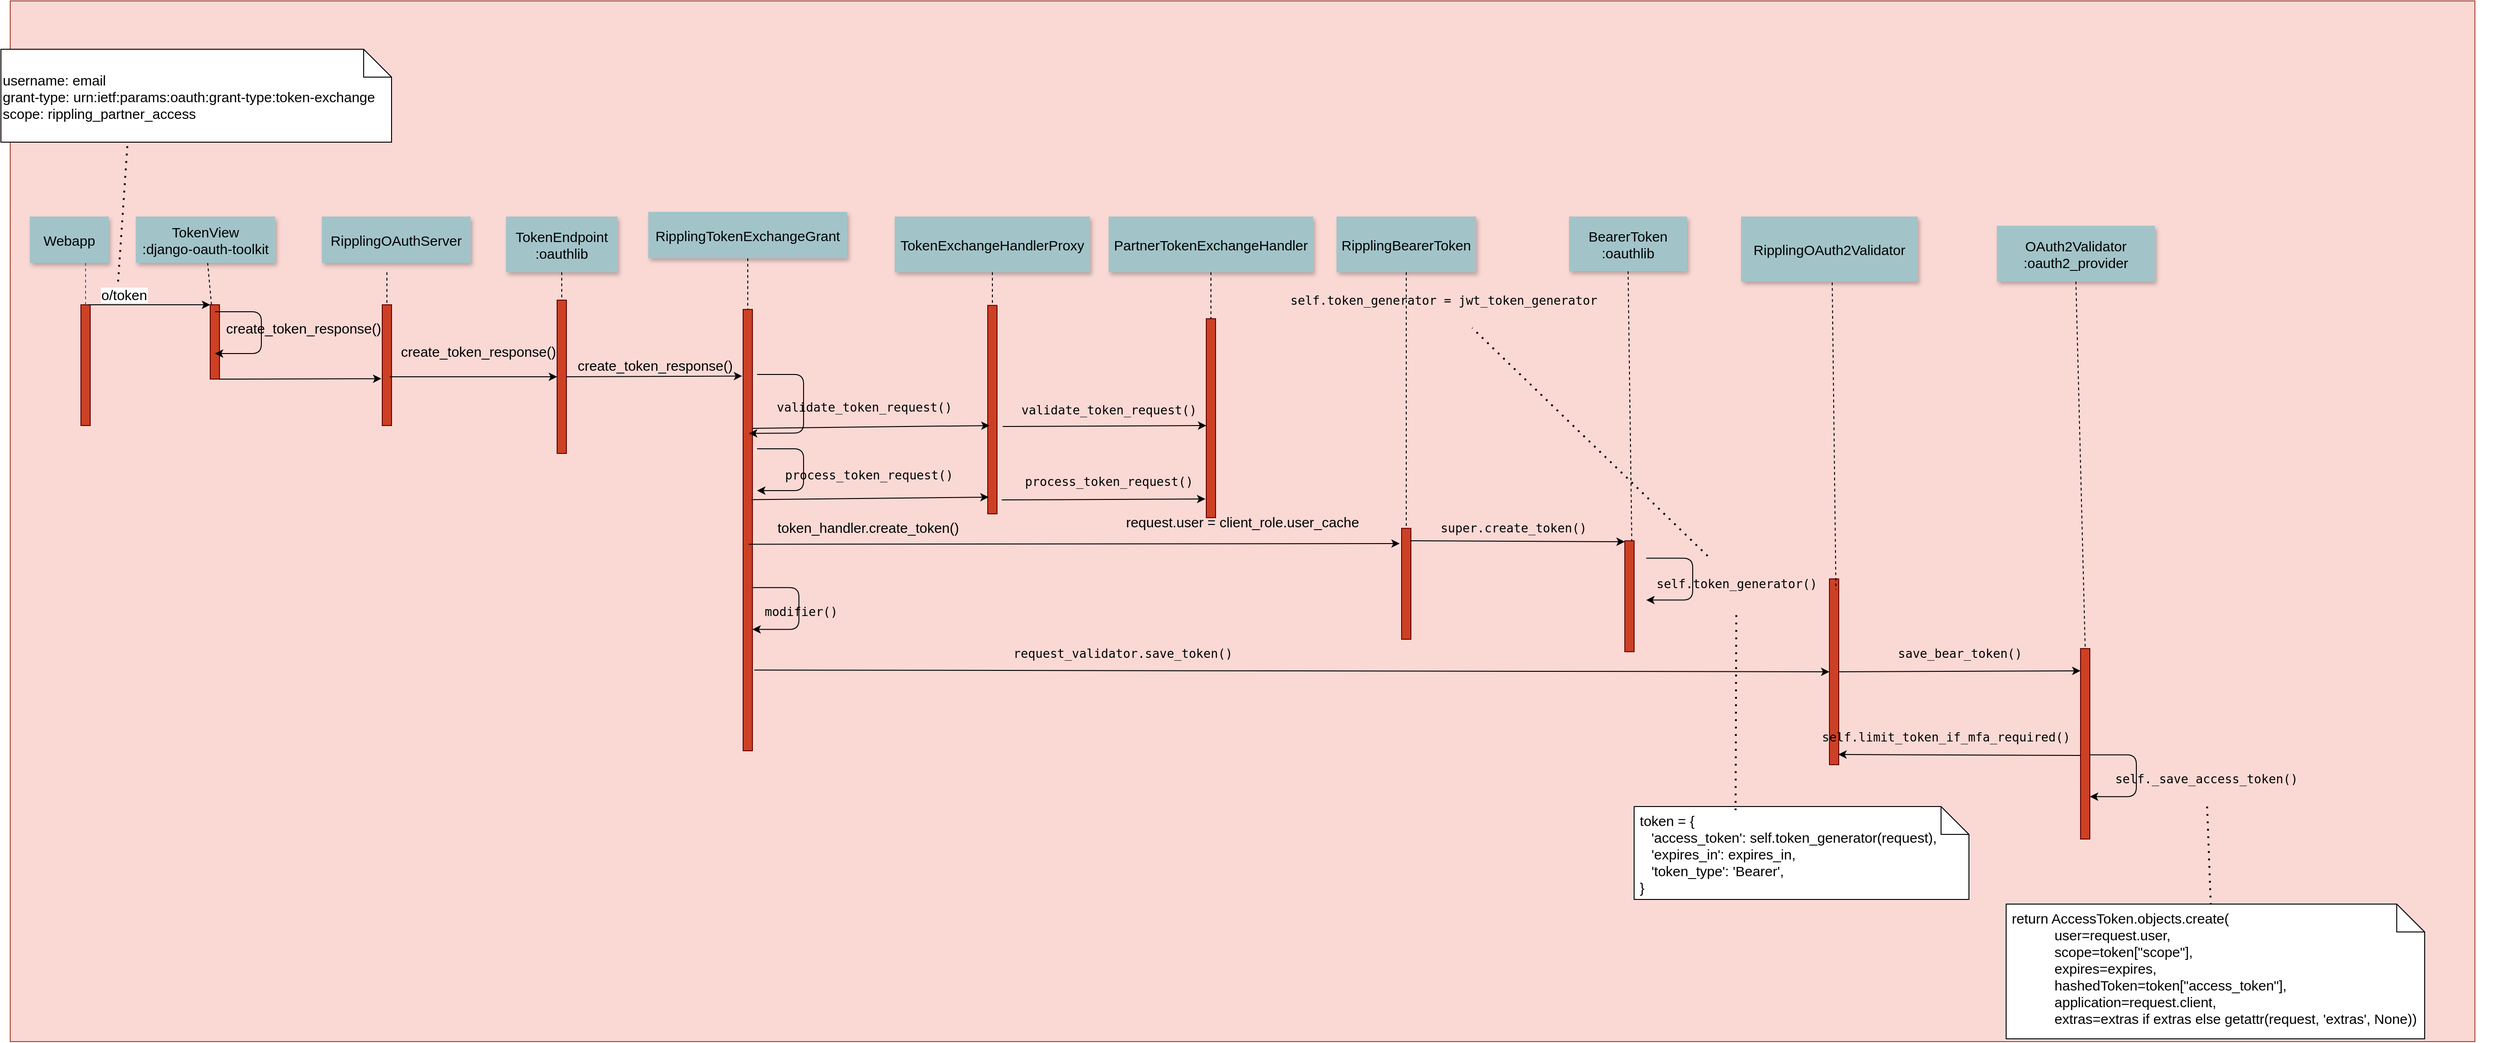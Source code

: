 <mxfile version="24.7.14">
  <diagram name="Page-1" id="9361dd3d-8414-5efd-6122-117bd74ce7a7">
    <mxGraphModel dx="1492" dy="977" grid="1" gridSize="10" guides="1" tooltips="1" connect="1" arrows="1" fold="1" page="0" pageScale="1.5" pageWidth="826" pageHeight="1169" background="none" math="0" shadow="0">
      <root>
        <mxCell id="0" />
        <mxCell id="1" parent="0" />
        <mxCell id="69" value="request.user = client_role.user_cache" style="fillColor=#fad9d5;strokeColor=#ae4132;fontSize=15;" parent="1" vertex="1">
          <mxGeometry x="-186" y="-152" width="2650" height="1120" as="geometry" />
        </mxCell>
        <mxCell id="2" value="" style="fillColor=#CC4125;strokeColor=#660000;fontSize=15;" parent="1" vertex="1">
          <mxGeometry x="-110" y="175" width="10" height="130" as="geometry" />
        </mxCell>
        <mxCell id="3" value="o/token" style="edgeStyle=none;verticalLabelPosition=top;verticalAlign=bottom;labelPosition=left;align=right;fontSize=15;entryX=0;entryY=0;entryDx=0;entryDy=0;exitX=0.75;exitY=0;exitDx=0;exitDy=0;" parent="1" edge="1" target="6" source="2">
          <mxGeometry width="100" height="100" as="geometry">
            <mxPoint x="-110" y="175" as="sourcePoint" />
            <mxPoint x="40" y="180" as="targetPoint" />
            <mxPoint as="offset" />
          </mxGeometry>
        </mxCell>
        <mxCell id="4" value="Webapp" style="shadow=1;fillColor=#A2C4C9;strokeColor=none;fontSize=15;" parent="1" vertex="1">
          <mxGeometry x="-165" y="80" width="85" height="50" as="geometry" />
        </mxCell>
        <mxCell id="6" value="" style="fillColor=#CC4125;strokeColor=#660000;fontSize=15;" parent="1" vertex="1">
          <mxGeometry x="29" y="175" width="10" height="80" as="geometry" />
        </mxCell>
        <mxCell id="7" value="TokenView&#xa;:django-oauth-toolkit" style="shadow=1;fillColor=#A2C4C9;strokeColor=none;fontSize=15;" parent="1" vertex="1">
          <mxGeometry x="-51" y="80" width="150" height="50" as="geometry" />
        </mxCell>
        <mxCell id="8" value="" style="edgeStyle=none;endArrow=none;dashed=1;fontSize=15;" parent="1" source="7" target="6" edge="1">
          <mxGeometry x="272.335" y="165" width="100" height="100" as="geometry">
            <mxPoint x="16.259" y="135" as="sourcePoint" />
            <mxPoint x="16.576" y="190" as="targetPoint" />
          </mxGeometry>
        </mxCell>
        <mxCell id="15" value="RipplingOAuthServer" style="shadow=1;fillColor=#A2C4C9;strokeColor=none;fontSize=15;" parent="1" vertex="1">
          <mxGeometry x="149" y="80" width="160" height="50" as="geometry" />
        </mxCell>
        <mxCell id="21" value="" style="fillColor=#CC4125;strokeColor=#660000;fontSize=15;" parent="1" vertex="1">
          <mxGeometry x="402" y="170" width="10" height="165" as="geometry" />
        </mxCell>
        <mxCell id="22" value="TokenEndpoint&#xa;:oauthlib" style="shadow=1;fillColor=#A2C4C9;strokeColor=none;fontSize=15;" parent="1" vertex="1">
          <mxGeometry x="347" y="80" width="120" height="60" as="geometry" />
        </mxCell>
        <mxCell id="23" value="" style="edgeStyle=none;endArrow=none;dashed=1;fontSize=15;" parent="1" source="22" target="21" edge="1">
          <mxGeometry x="614.488" y="175.0" width="100" height="100" as="geometry">
            <mxPoint x="301.653" y="135" as="sourcePoint" />
            <mxPoint x="301.653" y="285" as="targetPoint" />
          </mxGeometry>
        </mxCell>
        <mxCell id="24" value="RipplingTokenExchangeGrant" style="shadow=1;fillColor=#A2C4C9;strokeColor=none;fontSize=15;" parent="1" vertex="1">
          <mxGeometry x="500" y="75" width="214" height="50" as="geometry" />
        </mxCell>
        <mxCell id="25" value="" style="edgeStyle=none;endArrow=none;dashed=1;fontSize=15;" parent="1" source="24" target="26" edge="1">
          <mxGeometry x="727.335" y="165" width="100" height="100" as="geometry">
            <mxPoint x="359.259" y="130" as="sourcePoint" />
            <mxPoint x="359.576" y="185" as="targetPoint" />
          </mxGeometry>
        </mxCell>
        <mxCell id="26" value="" style="fillColor=#CC4125;strokeColor=#660000;fontSize=15;" parent="1" vertex="1">
          <mxGeometry x="602" y="180" width="10" height="475" as="geometry" />
        </mxCell>
        <mxCell id="30" value="TokenExchangeHandlerProxy" style="shadow=1;fillColor=#A2C4C9;strokeColor=none;fontSize=15;" parent="1" vertex="1">
          <mxGeometry x="765" y="80" width="210" height="60" as="geometry" />
        </mxCell>
        <mxCell id="33" value="" style="edgeStyle=elbowEdgeStyle;elbow=horizontal;endArrow=none;dashed=1;fillColor=#1ba1e2;strokeColor=#006EAF;fontSize=15;" parent="1" source="4" target="2" edge="1">
          <mxGeometry x="230.0" y="310" width="100" height="100" as="geometry">
            <mxPoint x="-80" y="435" as="sourcePoint" />
            <mxPoint x="20" y="335" as="targetPoint" />
          </mxGeometry>
        </mxCell>
        <mxCell id="49" value="" style="fillColor=#CC4125;strokeColor=#660000;fontSize=15;" parent="1" vertex="1">
          <mxGeometry x="865" y="175.67" width="10" height="224.33" as="geometry" />
        </mxCell>
        <mxCell id="50" value="" style="edgeStyle=none;endArrow=none;dashed=1;fontSize=15;" parent="1" source="30" target="49" edge="1">
          <mxGeometry x="956.571" y="205" width="100" height="100" as="geometry">
            <mxPoint x="506.736" y="170" as="sourcePoint" />
            <mxPoint x="506.736" y="349.394" as="targetPoint" />
          </mxGeometry>
        </mxCell>
        <mxCell id="52" value="" style="edgeStyle=none;endArrow=none;dashed=1;fontSize=15;exitX=0.5;exitY=1;exitDx=0;exitDy=0;" parent="1" source="W7PPBAMyW4U-8BtLyTJV-120" target="48" edge="1">
          <mxGeometry x="376.571" y="339.697" width="100" height="100" as="geometry">
            <mxPoint x="490.736" y="297.847" as="sourcePoint" />
            <mxPoint x="490.736" y="477.241" as="targetPoint" />
          </mxGeometry>
        </mxCell>
        <mxCell id="58" value="" style="fillColor=#CC4125;strokeColor=#660000;fontSize=15;" parent="1" vertex="1">
          <mxGeometry x="1100" y="190" width="10" height="214.14" as="geometry" />
        </mxCell>
        <mxCell id="64" value="PartnerTokenExchangeHandler" style="shadow=1;fillColor=#A2C4C9;strokeColor=none;fontSize=15;" parent="1" vertex="1">
          <mxGeometry x="995" y="80" width="220" height="60" as="geometry" />
        </mxCell>
        <mxCell id="65" value="" style="edgeStyle=none;endArrow=none;dashed=1;fontSize=15;" parent="1" source="64" target="58" edge="1">
          <mxGeometry x="1174.071" y="210" width="100" height="100" as="geometry">
            <mxPoint x="657.5" y="135" as="sourcePoint" />
            <mxPoint x="657.5" y="465" as="targetPoint" />
          </mxGeometry>
        </mxCell>
        <mxCell id="78" value="token_handler.create_token()" style="text;align=left;fontSize=15;" parent="1" vertex="1">
          <mxGeometry x="637" y="399.66" width="140" height="29.34" as="geometry" />
        </mxCell>
        <mxCell id="W7PPBAMyW4U-8BtLyTJV-101" value="" style="edgeStyle=none;endArrow=none;dashed=1;fontSize=15;" edge="1" parent="1" source="17">
          <mxGeometry x="614.488" y="175.0" width="100" height="100" as="geometry">
            <mxPoint x="218.5" y="130" as="sourcePoint" />
            <mxPoint x="219" y="265" as="targetPoint" />
          </mxGeometry>
        </mxCell>
        <mxCell id="40" value="&#xa;username: email&#xa;grant-type: urn:ietf:params:oauth:grant-type:token-exchange&#xa;scope: rippling_partner_access" style="shape=note;align=left;fontSize=15;verticalAlign=top;" parent="1" vertex="1">
          <mxGeometry x="-196" y="-100" width="420" height="100" as="geometry" />
        </mxCell>
        <mxCell id="W7PPBAMyW4U-8BtLyTJV-106" value="" style="endArrow=none;dashed=1;html=1;dashPattern=1 3;strokeWidth=2;rounded=0;" edge="1" parent="1">
          <mxGeometry width="50" height="50" relative="1" as="geometry">
            <mxPoint x="-70" y="150" as="sourcePoint" />
            <mxPoint x="-60" y="3" as="targetPoint" />
          </mxGeometry>
        </mxCell>
        <mxCell id="W7PPBAMyW4U-8BtLyTJV-109" value="" style="edgeStyle=none;endArrow=none;dashed=1;fontSize=15;" edge="1" parent="1" target="17">
          <mxGeometry x="614.488" y="175.0" width="100" height="100" as="geometry">
            <mxPoint x="219" y="140" as="sourcePoint" />
            <mxPoint x="219" y="265" as="targetPoint" />
          </mxGeometry>
        </mxCell>
        <mxCell id="17" value="" style="fillColor=#CC4125;strokeColor=#660000;fontSize=15;" parent="1" vertex="1">
          <mxGeometry x="214.004" y="175.004" width="10" height="130" as="geometry" />
        </mxCell>
        <mxCell id="W7PPBAMyW4U-8BtLyTJV-112" value="" style="endArrow=classic;html=1;rounded=0;exitX=1;exitY=1;exitDx=0;exitDy=0;entryX=-0.1;entryY=0.612;entryDx=0;entryDy=0;entryPerimeter=0;" edge="1" parent="1" source="6" target="17">
          <mxGeometry width="50" height="50" relative="1" as="geometry">
            <mxPoint x="79" y="300" as="sourcePoint" />
            <mxPoint x="180" y="255" as="targetPoint" />
          </mxGeometry>
        </mxCell>
        <mxCell id="W7PPBAMyW4U-8BtLyTJV-113" value="" style="endArrow=classic;html=1;rounded=0;exitX=0.8;exitY=0.596;exitDx=0;exitDy=0;entryX=0;entryY=0.5;entryDx=0;entryDy=0;exitPerimeter=0;" edge="1" parent="1" source="17" target="21">
          <mxGeometry width="50" height="50" relative="1" as="geometry">
            <mxPoint x="255" y="254" as="sourcePoint" />
            <mxPoint x="430" y="250" as="targetPoint" />
          </mxGeometry>
        </mxCell>
        <mxCell id="W7PPBAMyW4U-8BtLyTJV-116" value="&lt;pre style=&quot;color: rgb(255, 255, 255); text-align: right;&quot;&gt;&lt;font color=&quot;#000000&quot; face=&quot;Helvetica&quot;&gt;&lt;span style=&quot;font-size: 15px; white-space-collapse: collapse;&quot;&gt;create_token_response()&lt;/span&gt;&lt;/font&gt;&lt;/pre&gt;" style="text;html=1;align=center;verticalAlign=middle;resizable=0;points=[];autosize=1;strokeColor=none;fillColor=none;" vertex="1" parent="1">
          <mxGeometry x="222" y="195" width="190" height="60" as="geometry" />
        </mxCell>
        <mxCell id="W7PPBAMyW4U-8BtLyTJV-118" value="" style="endArrow=classic;html=1;rounded=0;exitX=1;exitY=0.5;exitDx=0;exitDy=0;entryX=-0.1;entryY=0.151;entryDx=0;entryDy=0;entryPerimeter=0;" edge="1" parent="1" source="21" target="26">
          <mxGeometry width="50" height="50" relative="1" as="geometry">
            <mxPoint x="515" y="253" as="sourcePoint" />
            <mxPoint x="530" y="252" as="targetPoint" />
          </mxGeometry>
        </mxCell>
        <mxCell id="W7PPBAMyW4U-8BtLyTJV-119" value="&lt;pre style=&quot;color: rgb(255, 255, 255); text-align: right;&quot;&gt;&lt;font color=&quot;#000000&quot; face=&quot;Helvetica&quot;&gt;&lt;span style=&quot;font-size: 15px; white-space-collapse: collapse;&quot;&gt;create_token_response()&lt;/span&gt;&lt;/font&gt;&lt;/pre&gt;" style="text;html=1;align=center;verticalAlign=middle;resizable=0;points=[];autosize=1;strokeColor=none;fillColor=none;" vertex="1" parent="1">
          <mxGeometry x="412" y="210" width="190" height="60" as="geometry" />
        </mxCell>
        <mxCell id="W7PPBAMyW4U-8BtLyTJV-120" value="RipplingBearerToken" style="shadow=1;fillColor=#A2C4C9;strokeColor=none;fontSize=15;" vertex="1" parent="1">
          <mxGeometry x="1240" y="80.0" width="150" height="60" as="geometry" />
        </mxCell>
        <mxCell id="W7PPBAMyW4U-8BtLyTJV-121" value="&lt;pre style=&quot;color: rgb(255, 255, 255); text-align: right;&quot;&gt;&lt;font color=&quot;#000000&quot; face=&quot;Helvetica&quot;&gt;&lt;span style=&quot;font-size: 15px; white-space-collapse: collapse;&quot;&gt;create_token_response()&lt;/span&gt;&lt;/font&gt;&lt;/pre&gt;" style="text;html=1;align=center;verticalAlign=middle;resizable=0;points=[];autosize=1;strokeColor=none;fillColor=none;" vertex="1" parent="1">
          <mxGeometry x="34" y="170" width="190" height="60" as="geometry" />
        </mxCell>
        <mxCell id="W7PPBAMyW4U-8BtLyTJV-123" value="" style="edgeStyle=none;verticalLabelPosition=top;verticalAlign=bottom;labelPosition=left;align=right;fontSize=15;exitX=0.75;exitY=0;exitDx=0;exitDy=0;entryX=0.625;entryY=0.281;entryDx=0;entryDy=0;entryPerimeter=0;" edge="1" parent="1" target="26">
          <mxGeometry x="110" y="49.5" width="100" height="100" as="geometry">
            <mxPoint x="617" y="250" as="sourcePoint" />
            <mxPoint x="617" y="295" as="targetPoint" />
            <Array as="points">
              <mxPoint x="667" y="250" />
              <mxPoint x="667" y="313" />
            </Array>
          </mxGeometry>
        </mxCell>
        <mxCell id="W7PPBAMyW4U-8BtLyTJV-124" value="" style="edgeStyle=none;verticalLabelPosition=top;verticalAlign=bottom;labelPosition=left;align=right;fontSize=15;exitX=0.75;exitY=0;exitDx=0;exitDy=0;entryX=1;entryY=0.75;entryDx=0;entryDy=0;" edge="1" parent="1">
          <mxGeometry x="110" y="49.5" width="100" height="100" as="geometry">
            <mxPoint x="34" y="182.5" as="sourcePoint" />
            <mxPoint x="34" y="227.5" as="targetPoint" />
            <Array as="points">
              <mxPoint x="84" y="182.5" />
              <mxPoint x="84" y="227.5" />
            </Array>
          </mxGeometry>
        </mxCell>
        <mxCell id="W7PPBAMyW4U-8BtLyTJV-125" value="&lt;div style=&quot;&quot;&gt;&lt;pre style=&quot;font-family: &amp;quot;JetBrains Mono&amp;quot;, monospace; font-size: 9.8pt;&quot;&gt;validate_token_request()&lt;/pre&gt;&lt;/div&gt;" style="text;html=1;align=center;verticalAlign=middle;resizable=0;points=[];autosize=1;strokeColor=none;fillColor=none;" vertex="1" parent="1">
          <mxGeometry x="627" y="255.0" width="210" height="60" as="geometry" />
        </mxCell>
        <mxCell id="W7PPBAMyW4U-8BtLyTJV-126" value="&lt;div style=&quot;&quot;&gt;&lt;pre style=&quot;font-family: &amp;quot;JetBrains Mono&amp;quot;, monospace; font-size: 9.8pt;&quot;&gt;process_token_request()&lt;/pre&gt;&lt;/div&gt;" style="text;html=1;align=center;verticalAlign=middle;resizable=0;points=[];autosize=1;strokeColor=none;fillColor=none;" vertex="1" parent="1">
          <mxGeometry x="637" y="327.5" width="200" height="60" as="geometry" />
        </mxCell>
        <mxCell id="W7PPBAMyW4U-8BtLyTJV-127" value="" style="edgeStyle=none;verticalLabelPosition=top;verticalAlign=bottom;labelPosition=left;align=right;fontSize=15;exitX=0.75;exitY=0;exitDx=0;exitDy=0;entryX=1;entryY=0.75;entryDx=0;entryDy=0;" edge="1" parent="1">
          <mxGeometry x="110" y="49.5" width="100" height="100" as="geometry">
            <mxPoint x="617" y="330" as="sourcePoint" />
            <mxPoint x="617" y="375" as="targetPoint" />
            <Array as="points">
              <mxPoint x="667" y="330" />
              <mxPoint x="667" y="375" />
            </Array>
          </mxGeometry>
        </mxCell>
        <mxCell id="W7PPBAMyW4U-8BtLyTJV-130" value="" style="endArrow=classic;html=1;rounded=0;exitX=0.9;exitY=0.431;exitDx=0;exitDy=0;exitPerimeter=0;entryX=0.1;entryY=0.92;entryDx=0;entryDy=0;entryPerimeter=0;" edge="1" parent="1" source="26" target="49">
          <mxGeometry width="50" height="50" relative="1" as="geometry">
            <mxPoint x="716" y="386" as="sourcePoint" />
            <mxPoint x="860" y="385" as="targetPoint" />
          </mxGeometry>
        </mxCell>
        <mxCell id="W7PPBAMyW4U-8BtLyTJV-132" value="" style="endArrow=classic;html=1;rounded=0;entryX=-0.1;entryY=0.906;entryDx=0;entryDy=0;entryPerimeter=0;" edge="1" parent="1" target="58">
          <mxGeometry width="50" height="50" relative="1" as="geometry">
            <mxPoint x="880" y="385" as="sourcePoint" />
            <mxPoint x="1135" y="385" as="targetPoint" />
          </mxGeometry>
        </mxCell>
        <mxCell id="W7PPBAMyW4U-8BtLyTJV-133" value="&lt;div style=&quot;&quot;&gt;&lt;pre style=&quot;font-family: &amp;quot;JetBrains Mono&amp;quot;, monospace; font-size: 9.8pt;&quot;&gt;process_token_request()&lt;/pre&gt;&lt;/div&gt;" style="text;html=1;align=center;verticalAlign=middle;resizable=0;points=[];autosize=1;strokeColor=none;fillColor=none;" vertex="1" parent="1">
          <mxGeometry x="895" y="335" width="200" height="60" as="geometry" />
        </mxCell>
        <mxCell id="48" value="" style="fillColor=#CC4125;strokeColor=#660000;fontSize=15;" parent="1" vertex="1">
          <mxGeometry x="1310" y="415.62" width="10" height="119.38" as="geometry" />
        </mxCell>
        <mxCell id="W7PPBAMyW4U-8BtLyTJV-139" value="&lt;div style=&quot;&quot;&gt;&lt;pre style=&quot;font-family: &amp;quot;JetBrains Mono&amp;quot;, monospace; font-size: 9.8pt;&quot;&gt;super.create_token()&lt;/pre&gt;&lt;/div&gt;" style="text;html=1;align=center;verticalAlign=middle;resizable=0;points=[];autosize=1;strokeColor=none;fillColor=none;" vertex="1" parent="1">
          <mxGeometry x="1340" y="385.31" width="180" height="60" as="geometry" />
        </mxCell>
        <mxCell id="W7PPBAMyW4U-8BtLyTJV-140" value="BearerToken&#xa;:oauthlib" style="shadow=1;fillColor=#A2C4C9;strokeColor=none;fontSize=15;" vertex="1" parent="1">
          <mxGeometry x="1490" y="80" width="127" height="59" as="geometry" />
        </mxCell>
        <mxCell id="W7PPBAMyW4U-8BtLyTJV-141" value="" style="fillColor=#CC4125;strokeColor=#660000;fontSize=15;" vertex="1" parent="1">
          <mxGeometry x="1550" y="429" width="10" height="119.38" as="geometry" />
        </mxCell>
        <mxCell id="W7PPBAMyW4U-8BtLyTJV-142" value="" style="edgeStyle=none;endArrow=none;dashed=1;fontSize=15;exitX=0.5;exitY=1;exitDx=0;exitDy=0;entryX=0.75;entryY=0;entryDx=0;entryDy=0;" edge="1" parent="1" source="W7PPBAMyW4U-8BtLyTJV-140" target="W7PPBAMyW4U-8BtLyTJV-141">
          <mxGeometry x="376.571" y="339.697" width="100" height="100" as="geometry">
            <mxPoint x="1557.5" y="122.15" as="sourcePoint" />
            <mxPoint x="1568" y="413.15" as="targetPoint" />
          </mxGeometry>
        </mxCell>
        <mxCell id="W7PPBAMyW4U-8BtLyTJV-144" value="" style="endArrow=classic;html=1;rounded=0;exitX=0.9;exitY=0.112;exitDx=0;exitDy=0;exitPerimeter=0;" edge="1" parent="1" source="48">
          <mxGeometry width="50" height="50" relative="1" as="geometry">
            <mxPoint x="1360" y="428.15" as="sourcePoint" />
            <mxPoint x="1550" y="430" as="targetPoint" />
          </mxGeometry>
        </mxCell>
        <mxCell id="W7PPBAMyW4U-8BtLyTJV-145" value="" style="edgeStyle=none;verticalLabelPosition=top;verticalAlign=bottom;labelPosition=left;align=right;fontSize=15;exitX=0.75;exitY=0;exitDx=0;exitDy=0;entryX=1;entryY=0.75;entryDx=0;entryDy=0;" edge="1" parent="1">
          <mxGeometry x="110" y="49.5" width="100" height="100" as="geometry">
            <mxPoint x="1573" y="447.81" as="sourcePoint" />
            <mxPoint x="1573" y="492.81" as="targetPoint" />
            <Array as="points">
              <mxPoint x="1623" y="447.81" />
              <mxPoint x="1623" y="492.81" />
            </Array>
          </mxGeometry>
        </mxCell>
        <mxCell id="W7PPBAMyW4U-8BtLyTJV-146" value="&lt;div style=&quot;&quot;&gt;&lt;pre style=&quot;font-family: &amp;quot;JetBrains Mono&amp;quot;, monospace; font-size: 9.8pt;&quot;&gt;&lt;div style=&quot;&quot;&gt;&lt;pre style=&quot;font-family:&#39;JetBrains Mono&#39;,monospace;font-size:9.8pt;&quot;&gt;&lt;pre style=&quot;font-size: 9.8pt; font-family: &amp;quot;JetBrains Mono&amp;quot;, monospace;&quot;&gt;&lt;span style=&quot;&quot;&gt;self&lt;/span&gt;.token_generator()&lt;/pre&gt;&lt;/pre&gt;&lt;/div&gt;&lt;/pre&gt;&lt;/div&gt;" style="text;html=1;align=center;verticalAlign=middle;resizable=0;points=[];autosize=1;strokeColor=none;fillColor=none;labelBackgroundColor=none;fontColor=#000000;" vertex="1" parent="1">
          <mxGeometry x="1570" y="445.31" width="200" height="60" as="geometry" />
        </mxCell>
        <mxCell id="W7PPBAMyW4U-8BtLyTJV-147" value=" token = {&#xa;    &#39;access_token&#39;: self.token_generator(request),&#xa;    &#39;expires_in&#39;: expires_in,&#xa;    &#39;token_type&#39;: &#39;Bearer&#39;,&#xa; }" style="shape=note;align=left;fontSize=15;verticalAlign=top;" vertex="1" parent="1">
          <mxGeometry x="1560" y="715" width="360" height="100" as="geometry" />
        </mxCell>
        <mxCell id="W7PPBAMyW4U-8BtLyTJV-149" value="&lt;div style=&quot;&quot;&gt;&lt;pre style=&quot;font-family: &amp;quot;JetBrains Mono&amp;quot;, monospace; font-size: 9.8pt;&quot;&gt;self.token_generator = jwt_token_generator&lt;/pre&gt;&lt;/div&gt;" style="text;html=1;align=center;verticalAlign=middle;resizable=0;points=[];autosize=1;strokeColor=none;fillColor=none;" vertex="1" parent="1">
          <mxGeometry x="1180" y="140.0" width="350" height="60" as="geometry" />
        </mxCell>
        <mxCell id="W7PPBAMyW4U-8BtLyTJV-150" value="" style="endArrow=none;dashed=1;html=1;dashPattern=1 3;strokeWidth=2;rounded=0;" edge="1" parent="1" source="W7PPBAMyW4U-8BtLyTJV-146" target="W7PPBAMyW4U-8BtLyTJV-149">
          <mxGeometry width="50" height="50" relative="1" as="geometry">
            <mxPoint x="1460" y="580" as="sourcePoint" />
            <mxPoint x="1420" y="168.15" as="targetPoint" />
          </mxGeometry>
        </mxCell>
        <mxCell id="W7PPBAMyW4U-8BtLyTJV-151" value="" style="edgeStyle=none;verticalLabelPosition=top;verticalAlign=bottom;labelPosition=left;align=right;fontSize=15;exitX=0.75;exitY=0;exitDx=0;exitDy=0;entryX=1;entryY=0.75;entryDx=0;entryDy=0;" edge="1" parent="1">
          <mxGeometry x="110" y="49.5" width="100" height="100" as="geometry">
            <mxPoint x="612" y="479.34" as="sourcePoint" />
            <mxPoint x="612" y="524.34" as="targetPoint" />
            <Array as="points">
              <mxPoint x="662" y="479.34" />
              <mxPoint x="662" y="524.34" />
            </Array>
          </mxGeometry>
        </mxCell>
        <mxCell id="W7PPBAMyW4U-8BtLyTJV-152" value="&lt;div style=&quot;&quot;&gt;&lt;pre style=&quot;font-family: &amp;quot;JetBrains Mono&amp;quot;, monospace; font-size: 9.8pt;&quot;&gt;modifier()&lt;/pre&gt;&lt;/div&gt;" style="text;html=1;align=center;verticalAlign=middle;resizable=0;points=[];autosize=1;strokeColor=none;fillColor=none;" vertex="1" parent="1">
          <mxGeometry x="614" y="475.0" width="100" height="60" as="geometry" />
        </mxCell>
        <mxCell id="W7PPBAMyW4U-8BtLyTJV-154" value="&lt;div style=&quot;&quot;&gt;&lt;pre style=&quot;font-family: &amp;quot;JetBrains Mono&amp;quot;, monospace; font-size: 9.8pt;&quot;&gt;request_validator.save_token()&lt;/pre&gt;&lt;/div&gt;" style="text;html=1;align=center;verticalAlign=middle;resizable=0;points=[];autosize=1;strokeColor=none;fillColor=none;" vertex="1" parent="1">
          <mxGeometry x="880" y="520" width="260" height="60" as="geometry" />
        </mxCell>
        <mxCell id="W7PPBAMyW4U-8BtLyTJV-155" value="&lt;div style=&quot;background-color:#1e1f22;color:#bcbec4&quot;&gt;&lt;pre style=&quot;font-family:&#39;JetBrains Mono&#39;,monospace;font-size:9.8pt;&quot;&gt;&lt;br&gt;&lt;/pre&gt;&lt;/div&gt;" style="text;whiteSpace=wrap;html=1;" vertex="1" parent="1">
          <mxGeometry x="1280" y="-30" width="150" height="70" as="geometry" />
        </mxCell>
        <mxCell id="W7PPBAMyW4U-8BtLyTJV-156" value="OAuth2Validator&#xa;:oauth2_provider" style="shadow=1;fillColor=#A2C4C9;strokeColor=none;fontSize=15;" vertex="1" parent="1">
          <mxGeometry x="1950" y="90" width="170" height="60" as="geometry" />
        </mxCell>
        <mxCell id="W7PPBAMyW4U-8BtLyTJV-159" value="" style="endArrow=classic;html=1;rounded=0;entryX=-0.2;entryY=0.137;entryDx=0;entryDy=0;exitX=0.6;exitY=0.532;exitDx=0;exitDy=0;exitPerimeter=0;entryPerimeter=0;" edge="1" parent="1" source="26" target="48">
          <mxGeometry width="50" height="50" relative="1" as="geometry">
            <mxPoint x="610" y="440" as="sourcePoint" />
            <mxPoint x="660" y="390" as="targetPoint" />
          </mxGeometry>
        </mxCell>
        <mxCell id="W7PPBAMyW4U-8BtLyTJV-161" value="" style="endArrow=none;dashed=1;html=1;dashPattern=1 3;strokeWidth=2;rounded=0;exitX=0.303;exitY=0.04;exitDx=0;exitDy=0;exitPerimeter=0;" edge="1" parent="1" source="W7PPBAMyW4U-8BtLyTJV-147" target="W7PPBAMyW4U-8BtLyTJV-146">
          <mxGeometry width="50" height="50" relative="1" as="geometry">
            <mxPoint x="1670" y="700" as="sourcePoint" />
            <mxPoint x="1640" y="520" as="targetPoint" />
          </mxGeometry>
        </mxCell>
        <mxCell id="W7PPBAMyW4U-8BtLyTJV-162" value="" style="endArrow=classic;html=1;rounded=0;exitX=1.2;exitY=0.817;exitDx=0;exitDy=0;exitPerimeter=0;entryX=0;entryY=0.5;entryDx=0;entryDy=0;" edge="1" parent="1" source="26" target="W7PPBAMyW4U-8BtLyTJV-168">
          <mxGeometry width="50" height="50" relative="1" as="geometry">
            <mxPoint x="620" y="580" as="sourcePoint" />
            <mxPoint x="1770" y="560" as="targetPoint" />
          </mxGeometry>
        </mxCell>
        <mxCell id="W7PPBAMyW4U-8BtLyTJV-163" value="" style="fillColor=#CC4125;strokeColor=#660000;fontSize=15;" vertex="1" parent="1">
          <mxGeometry x="2040" y="545" width="10" height="205" as="geometry" />
        </mxCell>
        <mxCell id="W7PPBAMyW4U-8BtLyTJV-164" value="" style="edgeStyle=none;endArrow=none;dashed=1;fontSize=15;exitX=0.5;exitY=1;exitDx=0;exitDy=0;entryX=0.5;entryY=0;entryDx=0;entryDy=0;" edge="1" parent="1" source="W7PPBAMyW4U-8BtLyTJV-156" target="W7PPBAMyW4U-8BtLyTJV-163">
          <mxGeometry x="376.571" y="339.697" width="100" height="100" as="geometry">
            <mxPoint x="2049" y="157.34" as="sourcePoint" />
            <mxPoint x="2049" y="270" as="targetPoint" />
          </mxGeometry>
        </mxCell>
        <mxCell id="W7PPBAMyW4U-8BtLyTJV-168" value="" style="fillColor=#CC4125;strokeColor=#660000;fontSize=15;" vertex="1" parent="1">
          <mxGeometry x="1770" y="470" width="10" height="200" as="geometry" />
        </mxCell>
        <mxCell id="W7PPBAMyW4U-8BtLyTJV-169" value="" style="edgeStyle=none;endArrow=none;dashed=1;fontSize=15;exitX=0.45;exitY=1.017;exitDx=0;exitDy=0;exitPerimeter=0;entryX=0.7;entryY=0.059;entryDx=0;entryDy=0;entryPerimeter=0;" edge="1" parent="1" target="W7PPBAMyW4U-8BtLyTJV-168">
          <mxGeometry x="376.571" y="339.697" width="100" height="100" as="geometry">
            <mxPoint x="1773" y="151.02" as="sourcePoint" />
            <mxPoint x="1785" y="540" as="targetPoint" />
          </mxGeometry>
        </mxCell>
        <mxCell id="W7PPBAMyW4U-8BtLyTJV-171" value="" style="endArrow=classic;html=1;rounded=0;entryX=0;entryY=0.117;entryDx=0;entryDy=0;entryPerimeter=0;" edge="1" parent="1" target="W7PPBAMyW4U-8BtLyTJV-163">
          <mxGeometry width="50" height="50" relative="1" as="geometry">
            <mxPoint x="1780" y="570" as="sourcePoint" />
            <mxPoint x="1830" y="520" as="targetPoint" />
          </mxGeometry>
        </mxCell>
        <mxCell id="W7PPBAMyW4U-8BtLyTJV-174" value="&lt;div style=&quot;&quot;&gt;&lt;pre style=&quot;font-family: &amp;quot;JetBrains Mono&amp;quot;, monospace; font-size: 9.8pt;&quot;&gt;&lt;div style=&quot;&quot;&gt;&lt;pre style=&quot;font-family:&#39;JetBrains Mono&#39;,monospace;font-size:9.8pt;&quot;&gt;&lt;pre style=&quot;font-size: 9.8pt; font-family: &amp;quot;JetBrains Mono&amp;quot;, monospace;&quot;&gt;save_bear_token()&lt;/pre&gt;&lt;/pre&gt;&lt;/div&gt;&lt;/pre&gt;&lt;/div&gt;" style="text;html=1;align=center;verticalAlign=middle;resizable=0;points=[];autosize=1;strokeColor=none;fillColor=none;labelBackgroundColor=none;fontColor=#000000;" vertex="1" parent="1">
          <mxGeometry x="1830" y="520" width="160" height="60" as="geometry" />
        </mxCell>
        <mxCell id="W7PPBAMyW4U-8BtLyTJV-175" value="&lt;div style=&quot;background-color:#1e1f22;color:#bcbec4&quot;&gt;&lt;pre style=&quot;font-family:&#39;JetBrains Mono&#39;,monospace;font-size:9.8pt;&quot;&gt;&lt;br&gt;&lt;/pre&gt;&lt;/div&gt;" style="text;whiteSpace=wrap;html=1;" vertex="1" parent="1">
          <mxGeometry x="2080" y="550" width="410" height="70" as="geometry" />
        </mxCell>
        <mxCell id="W7PPBAMyW4U-8BtLyTJV-177" value="&lt;div style=&quot;&quot;&gt;&lt;pre style=&quot;font-family: &amp;quot;JetBrains Mono&amp;quot;, monospace; font-size: 9.8pt;&quot;&gt;self.limit_token_if_mfa_required()&lt;/pre&gt;&lt;/div&gt;" style="text;html=1;align=center;verticalAlign=middle;resizable=0;points=[];autosize=1;strokeColor=none;fillColor=none;" vertex="1" parent="1">
          <mxGeometry x="1750" y="610" width="290" height="60" as="geometry" />
        </mxCell>
        <mxCell id="W7PPBAMyW4U-8BtLyTJV-178" value="" style="edgeStyle=none;verticalLabelPosition=top;verticalAlign=bottom;labelPosition=left;align=right;fontSize=15;exitX=0.75;exitY=0;exitDx=0;exitDy=0;entryX=1;entryY=0.75;entryDx=0;entryDy=0;" edge="1" parent="1">
          <mxGeometry x="110" y="49.5" width="100" height="100" as="geometry">
            <mxPoint x="2050" y="659.34" as="sourcePoint" />
            <mxPoint x="2050" y="704.34" as="targetPoint" />
            <Array as="points">
              <mxPoint x="2100" y="659.34" />
              <mxPoint x="2100" y="704.34" />
            </Array>
          </mxGeometry>
        </mxCell>
        <mxCell id="W7PPBAMyW4U-8BtLyTJV-179" value="&lt;div style=&quot;&quot;&gt;&lt;pre style=&quot;font-family: &amp;quot;JetBrains Mono&amp;quot;, monospace; font-size: 9.8pt;&quot;&gt;self._save_access_token()&lt;/pre&gt;&lt;/div&gt;" style="text;html=1;align=center;verticalAlign=middle;resizable=0;points=[];autosize=1;strokeColor=none;fillColor=none;" vertex="1" parent="1">
          <mxGeometry x="2065" y="655" width="220" height="60" as="geometry" />
        </mxCell>
        <mxCell id="W7PPBAMyW4U-8BtLyTJV-181" value=" return AccessToken.objects.create(&#xa;            user=request.user,&#xa;            scope=token[&quot;scope&quot;],&#xa;            expires=expires,&#xa;            hashedToken=token[&quot;access_token&quot;],  &#xa;            application=request.client,&#xa;            extras=extras if extras else getattr(request, &#39;extras&#39;, None))" style="shape=note;align=left;fontSize=15;verticalAlign=top;" vertex="1" parent="1">
          <mxGeometry x="1960" y="820" width="450" height="145" as="geometry" />
        </mxCell>
        <mxCell id="W7PPBAMyW4U-8BtLyTJV-182" value="" style="endArrow=none;dashed=1;html=1;dashPattern=1 3;strokeWidth=2;rounded=0;entryX=0;entryY=0;entryDx=220;entryDy=0;entryPerimeter=0;" edge="1" parent="1" source="W7PPBAMyW4U-8BtLyTJV-179" target="W7PPBAMyW4U-8BtLyTJV-181">
          <mxGeometry width="50" height="50" relative="1" as="geometry">
            <mxPoint x="1490" y="630" as="sourcePoint" />
            <mxPoint x="1540" y="580" as="targetPoint" />
          </mxGeometry>
        </mxCell>
        <mxCell id="W7PPBAMyW4U-8BtLyTJV-184" value="RipplingOAuth2Validator" style="shadow=1;fillColor=#A2C4C9;strokeColor=none;fontSize=15;" vertex="1" parent="1">
          <mxGeometry x="1675" y="80" width="190" height="70" as="geometry" />
        </mxCell>
        <mxCell id="W7PPBAMyW4U-8BtLyTJV-191" value="" style="endArrow=classic;html=1;rounded=0;exitX=0;exitY=0.561;exitDx=0;exitDy=0;exitPerimeter=0;entryX=0.95;entryY=0.945;entryDx=0;entryDy=0;entryPerimeter=0;" edge="1" parent="1" source="W7PPBAMyW4U-8BtLyTJV-163" target="W7PPBAMyW4U-8BtLyTJV-168">
          <mxGeometry width="50" height="50" relative="1" as="geometry">
            <mxPoint x="2140" y="610" as="sourcePoint" />
            <mxPoint x="2190" y="570" as="targetPoint" />
          </mxGeometry>
        </mxCell>
        <mxCell id="W7PPBAMyW4U-8BtLyTJV-193" value="" style="endArrow=classic;html=1;rounded=0;exitX=0.9;exitY=0.431;exitDx=0;exitDy=0;exitPerimeter=0;entryX=0.1;entryY=0.92;entryDx=0;entryDy=0;entryPerimeter=0;" edge="1" parent="1">
          <mxGeometry width="50" height="50" relative="1" as="geometry">
            <mxPoint x="612" y="308" as="sourcePoint" />
            <mxPoint x="867" y="305" as="targetPoint" />
          </mxGeometry>
        </mxCell>
        <mxCell id="W7PPBAMyW4U-8BtLyTJV-194" value="" style="endArrow=classic;html=1;rounded=0;entryX=-0.1;entryY=0.906;entryDx=0;entryDy=0;entryPerimeter=0;" edge="1" parent="1">
          <mxGeometry width="50" height="50" relative="1" as="geometry">
            <mxPoint x="881" y="306" as="sourcePoint" />
            <mxPoint x="1100" y="305" as="targetPoint" />
          </mxGeometry>
        </mxCell>
        <mxCell id="W7PPBAMyW4U-8BtLyTJV-195" value="&lt;div style=&quot;&quot;&gt;&lt;pre style=&quot;font-family: &amp;quot;JetBrains Mono&amp;quot;, monospace; font-size: 9.8pt;&quot;&gt;validate_token_request()&lt;/pre&gt;&lt;/div&gt;" style="text;html=1;align=center;verticalAlign=middle;resizable=0;points=[];autosize=1;strokeColor=none;fillColor=none;" vertex="1" parent="1">
          <mxGeometry x="890" y="257.84" width="210" height="60" as="geometry" />
        </mxCell>
      </root>
    </mxGraphModel>
  </diagram>
</mxfile>
